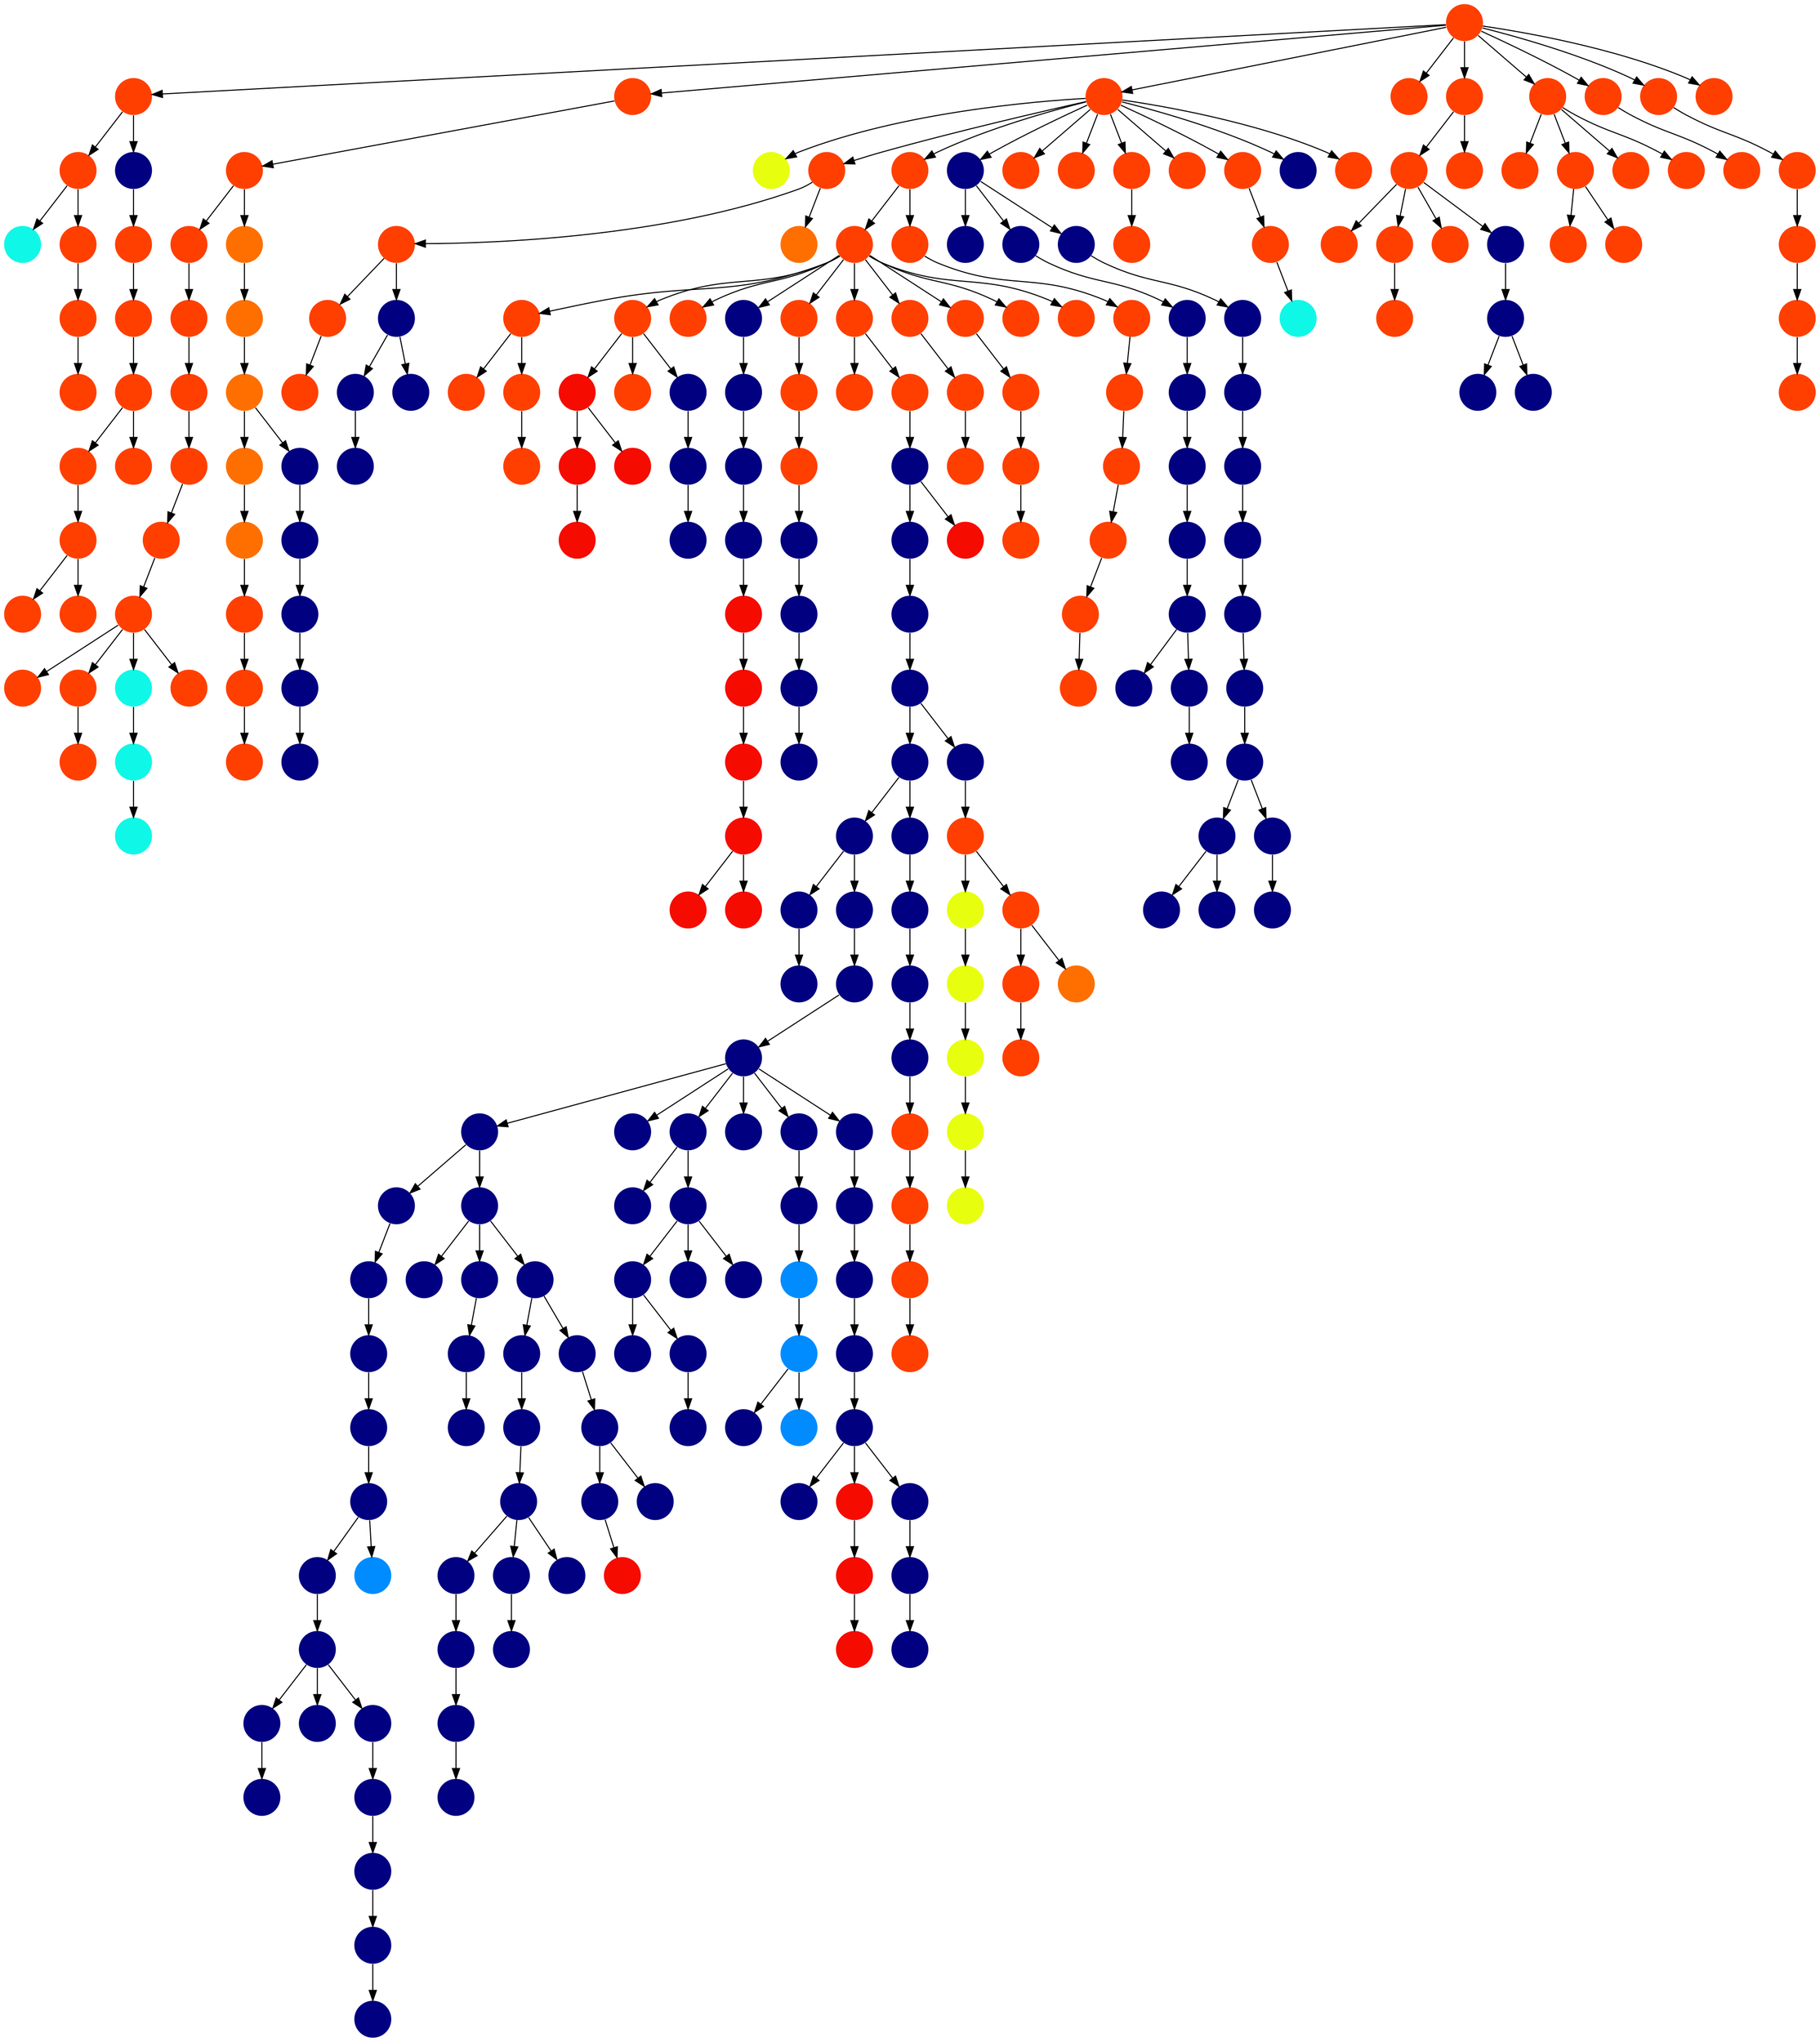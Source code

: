 digraph{
0 [tooltip = "T", penwidth = 0, style = filled, fillcolor = "#ff3f00", shape = circle, label = ""]
1 [tooltip = "T", penwidth = 0, style = filled, fillcolor = "#ff3f00", shape = circle, label = ""]
2 [tooltip = "T", penwidth = 0, style = filled, fillcolor = "#ff3f00", shape = circle, label = ""]
3 [tooltip = "P", penwidth = 0, style = filled, fillcolor = "#e7ff0f", shape = circle, label = ""]
4 [tooltip = "A", penwidth = 0, style = filled, fillcolor = "#000080", shape = circle, label = ""]
5 [tooltip = "I", penwidth = 0, style = filled, fillcolor = "#0ff8e7", shape = circle, label = ""]
6 [tooltip = "T", penwidth = 0, style = filled, fillcolor = "#ff3f00", shape = circle, label = ""]
7 [tooltip = "A", penwidth = 0, style = filled, fillcolor = "#000080", shape = circle, label = ""]
8 [tooltip = "T", penwidth = 0, style = filled, fillcolor = "#ff3f00", shape = circle, label = ""]
9 [tooltip = "T", penwidth = 0, style = filled, fillcolor = "#ff3f00", shape = circle, label = ""]
10 [tooltip = "T", penwidth = 0, style = filled, fillcolor = "#ff3f00", shape = circle, label = ""]
11 [tooltip = "T", penwidth = 0, style = filled, fillcolor = "#ff3f00", shape = circle, label = ""]
12 [tooltip = "T", penwidth = 0, style = filled, fillcolor = "#ff3f00", shape = circle, label = ""]
13 [tooltip = "T", penwidth = 0, style = filled, fillcolor = "#ff3f00", shape = circle, label = ""]
14 [tooltip = "T", penwidth = 0, style = filled, fillcolor = "#ff3f00", shape = circle, label = ""]
15 [tooltip = "T", penwidth = 0, style = filled, fillcolor = "#ff3f00", shape = circle, label = ""]
16 [tooltip = "T", penwidth = 0, style = filled, fillcolor = "#ff3f00", shape = circle, label = ""]
17 [tooltip = "A", penwidth = 0, style = filled, fillcolor = "#000080", shape = circle, label = ""]
18 [tooltip = "T", penwidth = 0, style = filled, fillcolor = "#ff3f00", shape = circle, label = ""]
19 [tooltip = "T", penwidth = 0, style = filled, fillcolor = "#ff3f00", shape = circle, label = ""]
20 [tooltip = "A", penwidth = 0, style = filled, fillcolor = "#000080", shape = circle, label = ""]
21 [tooltip = "S", penwidth = 0, style = filled, fillcolor = "#ff6f00", shape = circle, label = ""]
22 [tooltip = "T", penwidth = 0, style = filled, fillcolor = "#ff3f00", shape = circle, label = ""]
23 [tooltip = "T", penwidth = 0, style = filled, fillcolor = "#ff3f00", shape = circle, label = ""]
24 [tooltip = "A", penwidth = 0, style = filled, fillcolor = "#000080", shape = circle, label = ""]
25 [tooltip = "T", penwidth = 0, style = filled, fillcolor = "#ff3f00", shape = circle, label = ""]
26 [tooltip = "A", penwidth = 0, style = filled, fillcolor = "#000080", shape = circle, label = ""]
27 [tooltip = "T", penwidth = 0, style = filled, fillcolor = "#ff3f00", shape = circle, label = ""]
28 [tooltip = "A", penwidth = 0, style = filled, fillcolor = "#000080", shape = circle, label = ""]
29 [tooltip = "T", penwidth = 0, style = filled, fillcolor = "#ff3f00", shape = circle, label = ""]
30 [tooltip = "T", penwidth = 0, style = filled, fillcolor = "#ff3f00", shape = circle, label = ""]
31 [tooltip = "A", penwidth = 0, style = filled, fillcolor = "#000080", shape = circle, label = ""]
32 [tooltip = "A", penwidth = 0, style = filled, fillcolor = "#000080", shape = circle, label = ""]
33 [tooltip = "A", penwidth = 0, style = filled, fillcolor = "#000080", shape = circle, label = ""]
34 [tooltip = "T", penwidth = 0, style = filled, fillcolor = "#ff3f00", shape = circle, label = ""]
35 [tooltip = "T", penwidth = 0, style = filled, fillcolor = "#ff3f00", shape = circle, label = ""]
36 [tooltip = "A", penwidth = 0, style = filled, fillcolor = "#000080", shape = circle, label = ""]
37 [tooltip = "A", penwidth = 0, style = filled, fillcolor = "#000080", shape = circle, label = ""]
38 [tooltip = "A", penwidth = 0, style = filled, fillcolor = "#000080", shape = circle, label = ""]
39 [tooltip = "T", penwidth = 0, style = filled, fillcolor = "#ff3f00", shape = circle, label = ""]
40 [tooltip = "S", penwidth = 0, style = filled, fillcolor = "#ff6f00", shape = circle, label = ""]
41 [tooltip = "T", penwidth = 0, style = filled, fillcolor = "#ff3f00", shape = circle, label = ""]
42 [tooltip = "T", penwidth = 0, style = filled, fillcolor = "#ff3f00", shape = circle, label = ""]
43 [tooltip = "T", penwidth = 0, style = filled, fillcolor = "#ff3f00", shape = circle, label = ""]
44 [tooltip = "V", penwidth = 0, style = filled, fillcolor = "#f60b00", shape = circle, label = ""]
45 [tooltip = "T", penwidth = 0, style = filled, fillcolor = "#ff3f00", shape = circle, label = ""]
46 [tooltip = "T", penwidth = 0, style = filled, fillcolor = "#ff3f00", shape = circle, label = ""]
47 [tooltip = "T", penwidth = 0, style = filled, fillcolor = "#ff3f00", shape = circle, label = ""]
48 [tooltip = "T", penwidth = 0, style = filled, fillcolor = "#ff3f00", shape = circle, label = ""]
49 [tooltip = "A", penwidth = 0, style = filled, fillcolor = "#000080", shape = circle, label = ""]
50 [tooltip = "V", penwidth = 0, style = filled, fillcolor = "#f60b00", shape = circle, label = ""]
51 [tooltip = "T", penwidth = 0, style = filled, fillcolor = "#ff3f00", shape = circle, label = ""]
52 [tooltip = "T", penwidth = 0, style = filled, fillcolor = "#ff3f00", shape = circle, label = ""]
53 [tooltip = "T", penwidth = 0, style = filled, fillcolor = "#ff3f00", shape = circle, label = ""]
54 [tooltip = "T", penwidth = 0, style = filled, fillcolor = "#ff3f00", shape = circle, label = ""]
55 [tooltip = "T", penwidth = 0, style = filled, fillcolor = "#ff3f00", shape = circle, label = ""]
56 [tooltip = "T", penwidth = 0, style = filled, fillcolor = "#ff3f00", shape = circle, label = ""]
57 [tooltip = "T", penwidth = 0, style = filled, fillcolor = "#ff3f00", shape = circle, label = ""]
58 [tooltip = "A", penwidth = 0, style = filled, fillcolor = "#000080", shape = circle, label = ""]
59 [tooltip = "A", penwidth = 0, style = filled, fillcolor = "#000080", shape = circle, label = ""]
60 [tooltip = "V", penwidth = 0, style = filled, fillcolor = "#f60b00", shape = circle, label = ""]
61 [tooltip = "A", penwidth = 0, style = filled, fillcolor = "#000080", shape = circle, label = ""]
62 [tooltip = "A", penwidth = 0, style = filled, fillcolor = "#000080", shape = circle, label = ""]
63 [tooltip = "A", penwidth = 0, style = filled, fillcolor = "#000080", shape = circle, label = ""]
64 [tooltip = "A", penwidth = 0, style = filled, fillcolor = "#000080", shape = circle, label = ""]
65 [tooltip = "A", penwidth = 0, style = filled, fillcolor = "#000080", shape = circle, label = ""]
66 [tooltip = "A", penwidth = 0, style = filled, fillcolor = "#000080", shape = circle, label = ""]
67 [tooltip = "A", penwidth = 0, style = filled, fillcolor = "#000080", shape = circle, label = ""]
68 [tooltip = "A", penwidth = 0, style = filled, fillcolor = "#000080", shape = circle, label = ""]
69 [tooltip = "A", penwidth = 0, style = filled, fillcolor = "#000080", shape = circle, label = ""]
70 [tooltip = "A", penwidth = 0, style = filled, fillcolor = "#000080", shape = circle, label = ""]
71 [tooltip = "A", penwidth = 0, style = filled, fillcolor = "#000080", shape = circle, label = ""]
72 [tooltip = "A", penwidth = 0, style = filled, fillcolor = "#000080", shape = circle, label = ""]
73 [tooltip = "A", penwidth = 0, style = filled, fillcolor = "#000080", shape = circle, label = ""]
74 [tooltip = "T", penwidth = 0, style = filled, fillcolor = "#ff3f00", shape = circle, label = ""]
75 [tooltip = "A", penwidth = 0, style = filled, fillcolor = "#000080", shape = circle, label = ""]
76 [tooltip = "A", penwidth = 0, style = filled, fillcolor = "#000080", shape = circle, label = ""]
77 [tooltip = "A", penwidth = 0, style = filled, fillcolor = "#000080", shape = circle, label = ""]
78 [tooltip = "T", penwidth = 0, style = filled, fillcolor = "#ff3f00", shape = circle, label = ""]
79 [tooltip = "T", penwidth = 0, style = filled, fillcolor = "#ff3f00", shape = circle, label = ""]
80 [tooltip = "T", penwidth = 0, style = filled, fillcolor = "#ff3f00", shape = circle, label = ""]
81 [tooltip = "S", penwidth = 0, style = filled, fillcolor = "#ff6f00", shape = circle, label = ""]
82 [tooltip = "T", penwidth = 0, style = filled, fillcolor = "#ff3f00", shape = circle, label = ""]
83 [tooltip = "T", penwidth = 0, style = filled, fillcolor = "#ff3f00", shape = circle, label = ""]
84 [tooltip = "T", penwidth = 0, style = filled, fillcolor = "#ff3f00", shape = circle, label = ""]
85 [tooltip = "T", penwidth = 0, style = filled, fillcolor = "#ff3f00", shape = circle, label = ""]
86 [tooltip = "T", penwidth = 0, style = filled, fillcolor = "#ff3f00", shape = circle, label = ""]
87 [tooltip = "S", penwidth = 0, style = filled, fillcolor = "#ff6f00", shape = circle, label = ""]
88 [tooltip = "I", penwidth = 0, style = filled, fillcolor = "#0ff8e7", shape = circle, label = ""]
89 [tooltip = "I", penwidth = 0, style = filled, fillcolor = "#0ff8e7", shape = circle, label = ""]
90 [tooltip = "I", penwidth = 0, style = filled, fillcolor = "#0ff8e7", shape = circle, label = ""]
91 [tooltip = "A", penwidth = 0, style = filled, fillcolor = "#000080", shape = circle, label = ""]
92 [tooltip = "T", penwidth = 0, style = filled, fillcolor = "#ff3f00", shape = circle, label = ""]
93 [tooltip = "A", penwidth = 0, style = filled, fillcolor = "#000080", shape = circle, label = ""]
94 [tooltip = "S", penwidth = 0, style = filled, fillcolor = "#ff6f00", shape = circle, label = ""]
95 [tooltip = "A", penwidth = 0, style = filled, fillcolor = "#000080", shape = circle, label = ""]
96 [tooltip = "A", penwidth = 0, style = filled, fillcolor = "#000080", shape = circle, label = ""]
97 [tooltip = "A", penwidth = 0, style = filled, fillcolor = "#000080", shape = circle, label = ""]
98 [tooltip = "A", penwidth = 0, style = filled, fillcolor = "#000080", shape = circle, label = ""]
99 [tooltip = "A", penwidth = 0, style = filled, fillcolor = "#000080", shape = circle, label = ""]
100 [tooltip = "A", penwidth = 0, style = filled, fillcolor = "#000080", shape = circle, label = ""]
101 [tooltip = "A", penwidth = 0, style = filled, fillcolor = "#000080", shape = circle, label = ""]
102 [tooltip = "A", penwidth = 0, style = filled, fillcolor = "#000080", shape = circle, label = ""]
103 [tooltip = "A", penwidth = 0, style = filled, fillcolor = "#000080", shape = circle, label = ""]
104 [tooltip = "T", penwidth = 0, style = filled, fillcolor = "#ff3f00", shape = circle, label = ""]
105 [tooltip = "T", penwidth = 0, style = filled, fillcolor = "#ff3f00", shape = circle, label = ""]
106 [tooltip = "T", penwidth = 0, style = filled, fillcolor = "#ff3f00", shape = circle, label = ""]
107 [tooltip = "T", penwidth = 0, style = filled, fillcolor = "#ff3f00", shape = circle, label = ""]
108 [tooltip = "T", penwidth = 0, style = filled, fillcolor = "#ff3f00", shape = circle, label = ""]
109 [tooltip = "T", penwidth = 0, style = filled, fillcolor = "#ff3f00", shape = circle, label = ""]
110 [tooltip = "T", penwidth = 0, style = filled, fillcolor = "#ff3f00", shape = circle, label = ""]
111 [tooltip = "T", penwidth = 0, style = filled, fillcolor = "#ff3f00", shape = circle, label = ""]
112 [tooltip = "T", penwidth = 0, style = filled, fillcolor = "#ff3f00", shape = circle, label = ""]
113 [tooltip = "A", penwidth = 0, style = filled, fillcolor = "#000080", shape = circle, label = ""]
114 [tooltip = "T", penwidth = 0, style = filled, fillcolor = "#ff3f00", shape = circle, label = ""]
115 [tooltip = "T", penwidth = 0, style = filled, fillcolor = "#ff3f00", shape = circle, label = ""]
116 [tooltip = "T", penwidth = 0, style = filled, fillcolor = "#ff3f00", shape = circle, label = ""]
117 [tooltip = "T", penwidth = 0, style = filled, fillcolor = "#ff3f00", shape = circle, label = ""]
118 [tooltip = "T", penwidth = 0, style = filled, fillcolor = "#ff3f00", shape = circle, label = ""]
119 [tooltip = "T", penwidth = 0, style = filled, fillcolor = "#ff3f00", shape = circle, label = ""]
120 [tooltip = "T", penwidth = 0, style = filled, fillcolor = "#ff3f00", shape = circle, label = ""]
121 [tooltip = "T", penwidth = 0, style = filled, fillcolor = "#ff3f00", shape = circle, label = ""]
122 [tooltip = "T", penwidth = 0, style = filled, fillcolor = "#ff3f00", shape = circle, label = ""]
123 [tooltip = "A", penwidth = 0, style = filled, fillcolor = "#000080", shape = circle, label = ""]
124 [tooltip = "A", penwidth = 0, style = filled, fillcolor = "#000080", shape = circle, label = ""]
125 [tooltip = "V", penwidth = 0, style = filled, fillcolor = "#f60b00", shape = circle, label = ""]
126 [tooltip = "V", penwidth = 0, style = filled, fillcolor = "#f60b00", shape = circle, label = ""]
127 [tooltip = "A", penwidth = 0, style = filled, fillcolor = "#000080", shape = circle, label = ""]
128 [tooltip = "A", penwidth = 0, style = filled, fillcolor = "#000080", shape = circle, label = ""]
129 [tooltip = "A", penwidth = 0, style = filled, fillcolor = "#000080", shape = circle, label = ""]
130 [tooltip = "A", penwidth = 0, style = filled, fillcolor = "#000080", shape = circle, label = ""]
131 [tooltip = "A", penwidth = 0, style = filled, fillcolor = "#000080", shape = circle, label = ""]
132 [tooltip = "A", penwidth = 0, style = filled, fillcolor = "#000080", shape = circle, label = ""]
133 [tooltip = "A", penwidth = 0, style = filled, fillcolor = "#000080", shape = circle, label = ""]
134 [tooltip = "A", penwidth = 0, style = filled, fillcolor = "#000080", shape = circle, label = ""]
135 [tooltip = "A", penwidth = 0, style = filled, fillcolor = "#000080", shape = circle, label = ""]
136 [tooltip = "A", penwidth = 0, style = filled, fillcolor = "#000080", shape = circle, label = ""]
137 [tooltip = "A", penwidth = 0, style = filled, fillcolor = "#000080", shape = circle, label = ""]
138 [tooltip = "A", penwidth = 0, style = filled, fillcolor = "#000080", shape = circle, label = ""]
139 [tooltip = "T", penwidth = 0, style = filled, fillcolor = "#ff3f00", shape = circle, label = ""]
140 [tooltip = "T", penwidth = 0, style = filled, fillcolor = "#ff3f00", shape = circle, label = ""]
141 [tooltip = "V", penwidth = 0, style = filled, fillcolor = "#f60b00", shape = circle, label = ""]
142 [tooltip = "T", penwidth = 0, style = filled, fillcolor = "#ff3f00", shape = circle, label = ""]
143 [tooltip = "T", penwidth = 0, style = filled, fillcolor = "#ff3f00", shape = circle, label = ""]
144 [tooltip = "T", penwidth = 0, style = filled, fillcolor = "#ff3f00", shape = circle, label = ""]
145 [tooltip = "S", penwidth = 0, style = filled, fillcolor = "#ff6f00", shape = circle, label = ""]
146 [tooltip = "A", penwidth = 0, style = filled, fillcolor = "#000080", shape = circle, label = ""]
147 [tooltip = "T", penwidth = 0, style = filled, fillcolor = "#ff3f00", shape = circle, label = ""]
148 [tooltip = "T", penwidth = 0, style = filled, fillcolor = "#ff3f00", shape = circle, label = ""]
149 [tooltip = "T", penwidth = 0, style = filled, fillcolor = "#ff3f00", shape = circle, label = ""]
150 [tooltip = "T", penwidth = 0, style = filled, fillcolor = "#ff3f00", shape = circle, label = ""]
151 [tooltip = "T", penwidth = 0, style = filled, fillcolor = "#ff3f00", shape = circle, label = ""]
152 [tooltip = "T", penwidth = 0, style = filled, fillcolor = "#ff3f00", shape = circle, label = ""]
153 [tooltip = "T", penwidth = 0, style = filled, fillcolor = "#ff3f00", shape = circle, label = ""]
154 [tooltip = "T", penwidth = 0, style = filled, fillcolor = "#ff3f00", shape = circle, label = ""]
155 [tooltip = "T", penwidth = 0, style = filled, fillcolor = "#ff3f00", shape = circle, label = ""]
156 [tooltip = "T", penwidth = 0, style = filled, fillcolor = "#ff3f00", shape = circle, label = ""]
157 [tooltip = "A", penwidth = 0, style = filled, fillcolor = "#000080", shape = circle, label = ""]
158 [tooltip = "A", penwidth = 0, style = filled, fillcolor = "#000080", shape = circle, label = ""]
159 [tooltip = "A", penwidth = 0, style = filled, fillcolor = "#000080", shape = circle, label = ""]
160 [tooltip = "A", penwidth = 0, style = filled, fillcolor = "#000080", shape = circle, label = ""]
161 [tooltip = "A", penwidth = 0, style = filled, fillcolor = "#000080", shape = circle, label = ""]
162 [tooltip = "A", penwidth = 0, style = filled, fillcolor = "#000080", shape = circle, label = ""]
163 [tooltip = "A", penwidth = 0, style = filled, fillcolor = "#000080", shape = circle, label = ""]
164 [tooltip = "A", penwidth = 0, style = filled, fillcolor = "#000080", shape = circle, label = ""]
165 [tooltip = "T", penwidth = 0, style = filled, fillcolor = "#ff3f00", shape = circle, label = ""]
166 [tooltip = "T", penwidth = 0, style = filled, fillcolor = "#ff3f00", shape = circle, label = ""]
167 [tooltip = "T", penwidth = 0, style = filled, fillcolor = "#ff3f00", shape = circle, label = ""]
168 [tooltip = "T", penwidth = 0, style = filled, fillcolor = "#ff3f00", shape = circle, label = ""]
169 [tooltip = "T", penwidth = 0, style = filled, fillcolor = "#ff3f00", shape = circle, label = ""]
170 [tooltip = "T", penwidth = 0, style = filled, fillcolor = "#ff3f00", shape = circle, label = ""]
171 [tooltip = "T", penwidth = 0, style = filled, fillcolor = "#ff3f00", shape = circle, label = ""]
172 [tooltip = "T", penwidth = 0, style = filled, fillcolor = "#ff3f00", shape = circle, label = ""]
173 [tooltip = "A", penwidth = 0, style = filled, fillcolor = "#000080", shape = circle, label = ""]
174 [tooltip = "T", penwidth = 0, style = filled, fillcolor = "#ff3f00", shape = circle, label = ""]
175 [tooltip = "A", penwidth = 0, style = filled, fillcolor = "#000080", shape = circle, label = ""]
176 [tooltip = "V", penwidth = 0, style = filled, fillcolor = "#f60b00", shape = circle, label = ""]
177 [tooltip = "V", penwidth = 0, style = filled, fillcolor = "#f60b00", shape = circle, label = ""]
178 [tooltip = "T", penwidth = 0, style = filled, fillcolor = "#ff3f00", shape = circle, label = ""]
179 [tooltip = "T", penwidth = 0, style = filled, fillcolor = "#ff3f00", shape = circle, label = ""]
180 [tooltip = "V", penwidth = 0, style = filled, fillcolor = "#f60b00", shape = circle, label = ""]
181 [tooltip = "A", penwidth = 0, style = filled, fillcolor = "#000080", shape = circle, label = ""]
182 [tooltip = "A", penwidth = 0, style = filled, fillcolor = "#000080", shape = circle, label = ""]
183 [tooltip = "A", penwidth = 0, style = filled, fillcolor = "#000080", shape = circle, label = ""]
184 [tooltip = "A", penwidth = 0, style = filled, fillcolor = "#000080", shape = circle, label = ""]
185 [tooltip = "G", penwidth = 0, style = filled, fillcolor = "#008cff", shape = circle, label = ""]
186 [tooltip = "A", penwidth = 0, style = filled, fillcolor = "#000080", shape = circle, label = ""]
187 [tooltip = "T", penwidth = 0, style = filled, fillcolor = "#ff3f00", shape = circle, label = ""]
188 [tooltip = "T", penwidth = 0, style = filled, fillcolor = "#ff3f00", shape = circle, label = ""]
189 [tooltip = "A", penwidth = 0, style = filled, fillcolor = "#000080", shape = circle, label = ""]
190 [tooltip = "A", penwidth = 0, style = filled, fillcolor = "#000080", shape = circle, label = ""]
191 [tooltip = "A", penwidth = 0, style = filled, fillcolor = "#000080", shape = circle, label = ""]
192 [tooltip = "A", penwidth = 0, style = filled, fillcolor = "#000080", shape = circle, label = ""]
193 [tooltip = "V", penwidth = 0, style = filled, fillcolor = "#f60b00", shape = circle, label = ""]
194 [tooltip = "A", penwidth = 0, style = filled, fillcolor = "#000080", shape = circle, label = ""]
195 [tooltip = "A", penwidth = 0, style = filled, fillcolor = "#000080", shape = circle, label = ""]
196 [tooltip = "A", penwidth = 0, style = filled, fillcolor = "#000080", shape = circle, label = ""]
197 [tooltip = "A", penwidth = 0, style = filled, fillcolor = "#000080", shape = circle, label = ""]
198 [tooltip = "A", penwidth = 0, style = filled, fillcolor = "#000080", shape = circle, label = ""]
199 [tooltip = "V", penwidth = 0, style = filled, fillcolor = "#f60b00", shape = circle, label = ""]
200 [tooltip = "A", penwidth = 0, style = filled, fillcolor = "#000080", shape = circle, label = ""]
201 [tooltip = "A", penwidth = 0, style = filled, fillcolor = "#000080", shape = circle, label = ""]
202 [tooltip = "A", penwidth = 0, style = filled, fillcolor = "#000080", shape = circle, label = ""]
203 [tooltip = "A", penwidth = 0, style = filled, fillcolor = "#000080", shape = circle, label = ""]
204 [tooltip = "A", penwidth = 0, style = filled, fillcolor = "#000080", shape = circle, label = ""]
205 [tooltip = "A", penwidth = 0, style = filled, fillcolor = "#000080", shape = circle, label = ""]
206 [tooltip = "A", penwidth = 0, style = filled, fillcolor = "#000080", shape = circle, label = ""]
207 [tooltip = "A", penwidth = 0, style = filled, fillcolor = "#000080", shape = circle, label = ""]
208 [tooltip = "A", penwidth = 0, style = filled, fillcolor = "#000080", shape = circle, label = ""]
209 [tooltip = "A", penwidth = 0, style = filled, fillcolor = "#000080", shape = circle, label = ""]
210 [tooltip = "A", penwidth = 0, style = filled, fillcolor = "#000080", shape = circle, label = ""]
211 [tooltip = "A", penwidth = 0, style = filled, fillcolor = "#000080", shape = circle, label = ""]
212 [tooltip = "A", penwidth = 0, style = filled, fillcolor = "#000080", shape = circle, label = ""]
213 [tooltip = "A", penwidth = 0, style = filled, fillcolor = "#000080", shape = circle, label = ""]
214 [tooltip = "A", penwidth = 0, style = filled, fillcolor = "#000080", shape = circle, label = ""]
215 [tooltip = "A", penwidth = 0, style = filled, fillcolor = "#000080", shape = circle, label = ""]
216 [tooltip = "A", penwidth = 0, style = filled, fillcolor = "#000080", shape = circle, label = ""]
217 [tooltip = "A", penwidth = 0, style = filled, fillcolor = "#000080", shape = circle, label = ""]
218 [tooltip = "A", penwidth = 0, style = filled, fillcolor = "#000080", shape = circle, label = ""]
219 [tooltip = "P", penwidth = 0, style = filled, fillcolor = "#e7ff0f", shape = circle, label = ""]
220 [tooltip = "P", penwidth = 0, style = filled, fillcolor = "#e7ff0f", shape = circle, label = ""]
221 [tooltip = "P", penwidth = 0, style = filled, fillcolor = "#e7ff0f", shape = circle, label = ""]
222 [tooltip = "P", penwidth = 0, style = filled, fillcolor = "#e7ff0f", shape = circle, label = ""]
223 [tooltip = "P", penwidth = 0, style = filled, fillcolor = "#e7ff0f", shape = circle, label = ""]
224 [tooltip = "T", penwidth = 0, style = filled, fillcolor = "#ff3f00", shape = circle, label = ""]
225 [tooltip = "A", penwidth = 0, style = filled, fillcolor = "#000080", shape = circle, label = ""]
226 [tooltip = "A", penwidth = 0, style = filled, fillcolor = "#000080", shape = circle, label = ""]
227 [tooltip = "A", penwidth = 0, style = filled, fillcolor = "#000080", shape = circle, label = ""]
228 [tooltip = "A", penwidth = 0, style = filled, fillcolor = "#000080", shape = circle, label = ""]
229 [tooltip = "A", penwidth = 0, style = filled, fillcolor = "#000080", shape = circle, label = ""]
230 [tooltip = "A", penwidth = 0, style = filled, fillcolor = "#000080", shape = circle, label = ""]
231 [tooltip = "A", penwidth = 0, style = filled, fillcolor = "#000080", shape = circle, label = ""]
232 [tooltip = "A", penwidth = 0, style = filled, fillcolor = "#000080", shape = circle, label = ""]
233 [tooltip = "A", penwidth = 0, style = filled, fillcolor = "#000080", shape = circle, label = ""]
234 [tooltip = "A", penwidth = 0, style = filled, fillcolor = "#000080", shape = circle, label = ""]
235 [tooltip = "G", penwidth = 0, style = filled, fillcolor = "#008cff", shape = circle, label = ""]
236 [tooltip = "G", penwidth = 0, style = filled, fillcolor = "#008cff", shape = circle, label = ""]
237 [tooltip = "G", penwidth = 0, style = filled, fillcolor = "#008cff", shape = circle, label = ""]
238 [tooltip = "T", penwidth = 0, style = filled, fillcolor = "#ff3f00", shape = circle, label = ""]
239 [tooltip = "T", penwidth = 0, style = filled, fillcolor = "#ff3f00", shape = circle, label = ""]
240 [tooltip = "T", penwidth = 0, style = filled, fillcolor = "#ff3f00", shape = circle, label = ""]
241 [tooltip = "T", penwidth = 0, style = filled, fillcolor = "#ff3f00", shape = circle, label = ""]
242 [tooltip = "S", penwidth = 0, style = filled, fillcolor = "#ff6f00", shape = circle, label = ""]
243 [tooltip = "A", penwidth = 0, style = filled, fillcolor = "#000080", shape = circle, label = ""]
244 [tooltip = "A", penwidth = 0, style = filled, fillcolor = "#000080", shape = circle, label = ""]
245 [tooltip = "A", penwidth = 0, style = filled, fillcolor = "#000080", shape = circle, label = ""]
246 [tooltip = "A", penwidth = 0, style = filled, fillcolor = "#000080", shape = circle, label = ""]
247 [tooltip = "A", penwidth = 0, style = filled, fillcolor = "#000080", shape = circle, label = ""]
248 [tooltip = "T", penwidth = 0, style = filled, fillcolor = "#ff3f00", shape = circle, label = ""]
249 [tooltip = "A", penwidth = 0, style = filled, fillcolor = "#000080", shape = circle, label = ""]
250 [tooltip = "A", penwidth = 0, style = filled, fillcolor = "#000080", shape = circle, label = ""]
251 [tooltip = "V", penwidth = 0, style = filled, fillcolor = "#f60b00", shape = circle, label = ""]
252 [tooltip = "V", penwidth = 0, style = filled, fillcolor = "#f60b00", shape = circle, label = ""]
253 [tooltip = "I", penwidth = 0, style = filled, fillcolor = "#0ff8e7", shape = circle, label = ""]
254 [tooltip = "T", penwidth = 0, style = filled, fillcolor = "#ff3f00", shape = circle, label = ""]
255 [tooltip = "A", penwidth = 0, style = filled, fillcolor = "#000080", shape = circle, label = ""]
256 [tooltip = "A", penwidth = 0, style = filled, fillcolor = "#000080", shape = circle, label = ""]
257 [tooltip = "A", penwidth = 0, style = filled, fillcolor = "#000080", shape = circle, label = ""]
258 [tooltip = "A", penwidth = 0, style = filled, fillcolor = "#000080", shape = circle, label = ""]
259 [tooltip = "A", penwidth = 0, style = filled, fillcolor = "#000080", shape = circle, label = ""]
260 [tooltip = "V", penwidth = 0, style = filled, fillcolor = "#f60b00", shape = circle, label = ""]
261 [tooltip = "T", penwidth = 0, style = filled, fillcolor = "#ff3f00", shape = circle, label = ""]
262 [tooltip = "T", penwidth = 0, style = filled, fillcolor = "#ff3f00", shape = circle, label = ""]
263 [tooltip = "T", penwidth = 0, style = filled, fillcolor = "#ff3f00", shape = circle, label = ""]
264 [tooltip = "V", penwidth = 0, style = filled, fillcolor = "#f60b00", shape = circle, label = ""]
265 [tooltip = "A", penwidth = 0, style = filled, fillcolor = "#000080", shape = circle, label = ""]
210 -> 214
35 -> 22
92 -> 172
202 -> 198
9 -> 41
218 -> 265
200 -> 202
200 -> 201
245 -> 196
9 -> 107
34 -> 35
215 -> 218
39 -> 17
154 -> 134
127 -> 128
153 -> 151
11 -> 48
177 -> 264
219 -> 220
262 -> 263
92 -> 171
93 -> 97
70 -> 38
52 -> 53
235 -> 236
143 -> 85
140 -> 165
61 -> 62
256 -> 184
16 -> 25
92 -> 153
138 -> 252
182 -> 181
259 -> 258
238 -> 223
53 -> 57
92 -> 146
39 -> 114
146 -> 132
169 -> 170
155 -> 167
9 -> 16
97 -> 259
31 -> 24
194 -> 193
80 -> 47
229 -> 65
87 -> 216
36 -> 31
9 -> 39
0 -> 1
234 -> 229
149 -> 143
9 -> 52
114 -> 108
99 -> 100
121 -> 115
233 -> 247
69 -> 68
53 -> 54
39 -> 254
140 -> 141
9 -> 30
17 -> 243
141 -> 126
65 -> 70
6 -> 40
164 -> 161
231 -> 230
201 -> 204
211 -> 28
39 -> 79
229 -> 233
188 -> 253
25 -> 5
21 -> 87
88 -> 90
206 -> 77
7 -> 76
29 -> 23
144 -> 149
92 -> 142
15 -> 92
257 -> 192
224 -> 29
126 -> 125
217 -> 215
20 -> 26
211 -> 210
24 -> 93
39 -> 179
244 -> 245
150 -> 144
163 -> 164
101 -> 102
203 -> 238
13 -> 18
73 -> 59
14 -> 34
243 -> 20
96 -> 98
137 -> 135
122 -> 120
37 -> 14
134 -> 33
113 -> 75
68 -> 113
13 -> 12
70 -> 163
195 -> 256
42 -> 27
63 -> 66
95 -> 185
196 -> 194
17 -> 208
159 -> 191
152 -> 148
205 -> 182
33 -> 67
133 -> 138
86 -> 45
52 -> 56
85 -> 86
89 -> 88
62 -> 72
7 -> 4
145 -> 21
35 -> 19
225 -> 234
192 -> 190
135 -> 246
187 -> 188
166 -> 261
107 -> 112
147 -> 136
116 -> 122
182 -> 183
230 -> 224
220 -> 221
119 -> 11
139 -> 156
45 -> 80
30 -> 150
232 -> 235
173 -> 49
6 -> 2
82 -> 83
229 -> 162
212 -> 213
207 -> 211
97 -> 96
208 -> 209
39 -> 3
39 -> 78
204 -> 123
63 -> 203
153 -> 154
190 -> 159
13 -> 205
45 -> 89
84 -> 82
2 -> 101
71 -> 73
167 -> 168
131 -> 130
96 -> 160
229 -> 227
95 -> 103
132 -> 133
23 -> 43
39 -> 6
186 -> 131
110 -> 109
244 -> 158
134 -> 180
209 -> 212
148 -> 147
13 -> 106
120 -> 118
92 -> 140
128 -> 129
104 -> 105
52 -> 55
213 -> 207
39 -> 250
45 -> 46
229 -> 226
42 -> 13
139 -> 169
241 -> 242
9 -> 42
66 -> 64
141 -> 199
45 -> 178
92 -> 155
59 -> 127
112 -> 110
238 -> 241
118 -> 119
200 -> 255
87 -> 94
261 -> 262
39 -> 187
150 -> 145
228 -> 231
81 -> 84
103 -> 7
136 -> 137
65 -> 69
10 -> 174
64 -> 228
18 -> 8
9 -> 248
256 -> 189
223 -> 222
101 -> 99
222 -> 219
216 -> 217
66 -> 61
92 -> 139
10 -> 74
15 -> 116
75 -> 95
61 -> 225
251 -> 176
173 -> 206
26 -> 36
236 -> 237
19 -> 10
92 -> 152
239 -> 240
247 -> 71
115 -> 117
60 -> 50
59 -> 58
16 -> 37
39 -> 15
7 -> 257
196 -> 197
17 -> 32
109 -> 111
256 -> 173
236 -> 175
4 -> 91
67 -> 63
158 -> 157
52 -> 51
140 -> 186
92 -> 166
241 -> 239
176 -> 177
195 -> 249
50 -> 44
157 -> 200
70 -> 244
59 -> 60
9 -> 104
25 -> 121
2 -> 0
94 -> 81
252 -> 251
177 -> 260
229 -> 195
123 -> 124
227 -> 232
}